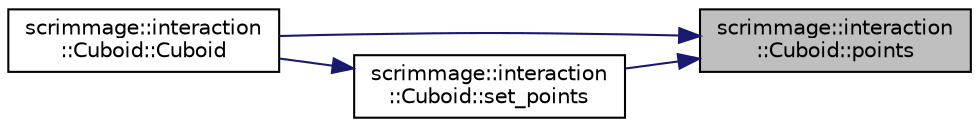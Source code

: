 digraph "scrimmage::interaction::Cuboid::points"
{
 // LATEX_PDF_SIZE
  edge [fontname="Helvetica",fontsize="10",labelfontname="Helvetica",labelfontsize="10"];
  node [fontname="Helvetica",fontsize="10",shape=record];
  rankdir="RL";
  Node1 [label="scrimmage::interaction\l::Cuboid::points",height=0.2,width=0.4,color="black", fillcolor="grey75", style="filled", fontcolor="black",tooltip=" "];
  Node1 -> Node2 [dir="back",color="midnightblue",fontsize="10",style="solid",fontname="Helvetica"];
  Node2 [label="scrimmage::interaction\l::Cuboid::Cuboid",height=0.2,width=0.4,color="black", fillcolor="white", style="filled",URL="$classscrimmage_1_1interaction_1_1Cuboid.html#a6adfc8f783a940510f953010448e453c",tooltip=" "];
  Node1 -> Node3 [dir="back",color="midnightblue",fontsize="10",style="solid",fontname="Helvetica"];
  Node3 [label="scrimmage::interaction\l::Cuboid::set_points",height=0.2,width=0.4,color="black", fillcolor="white", style="filled",URL="$classscrimmage_1_1interaction_1_1Cuboid.html#a9693930076d4148ff2bb2d62c0560deb",tooltip=" "];
  Node3 -> Node2 [dir="back",color="midnightblue",fontsize="10",style="solid",fontname="Helvetica"];
}
